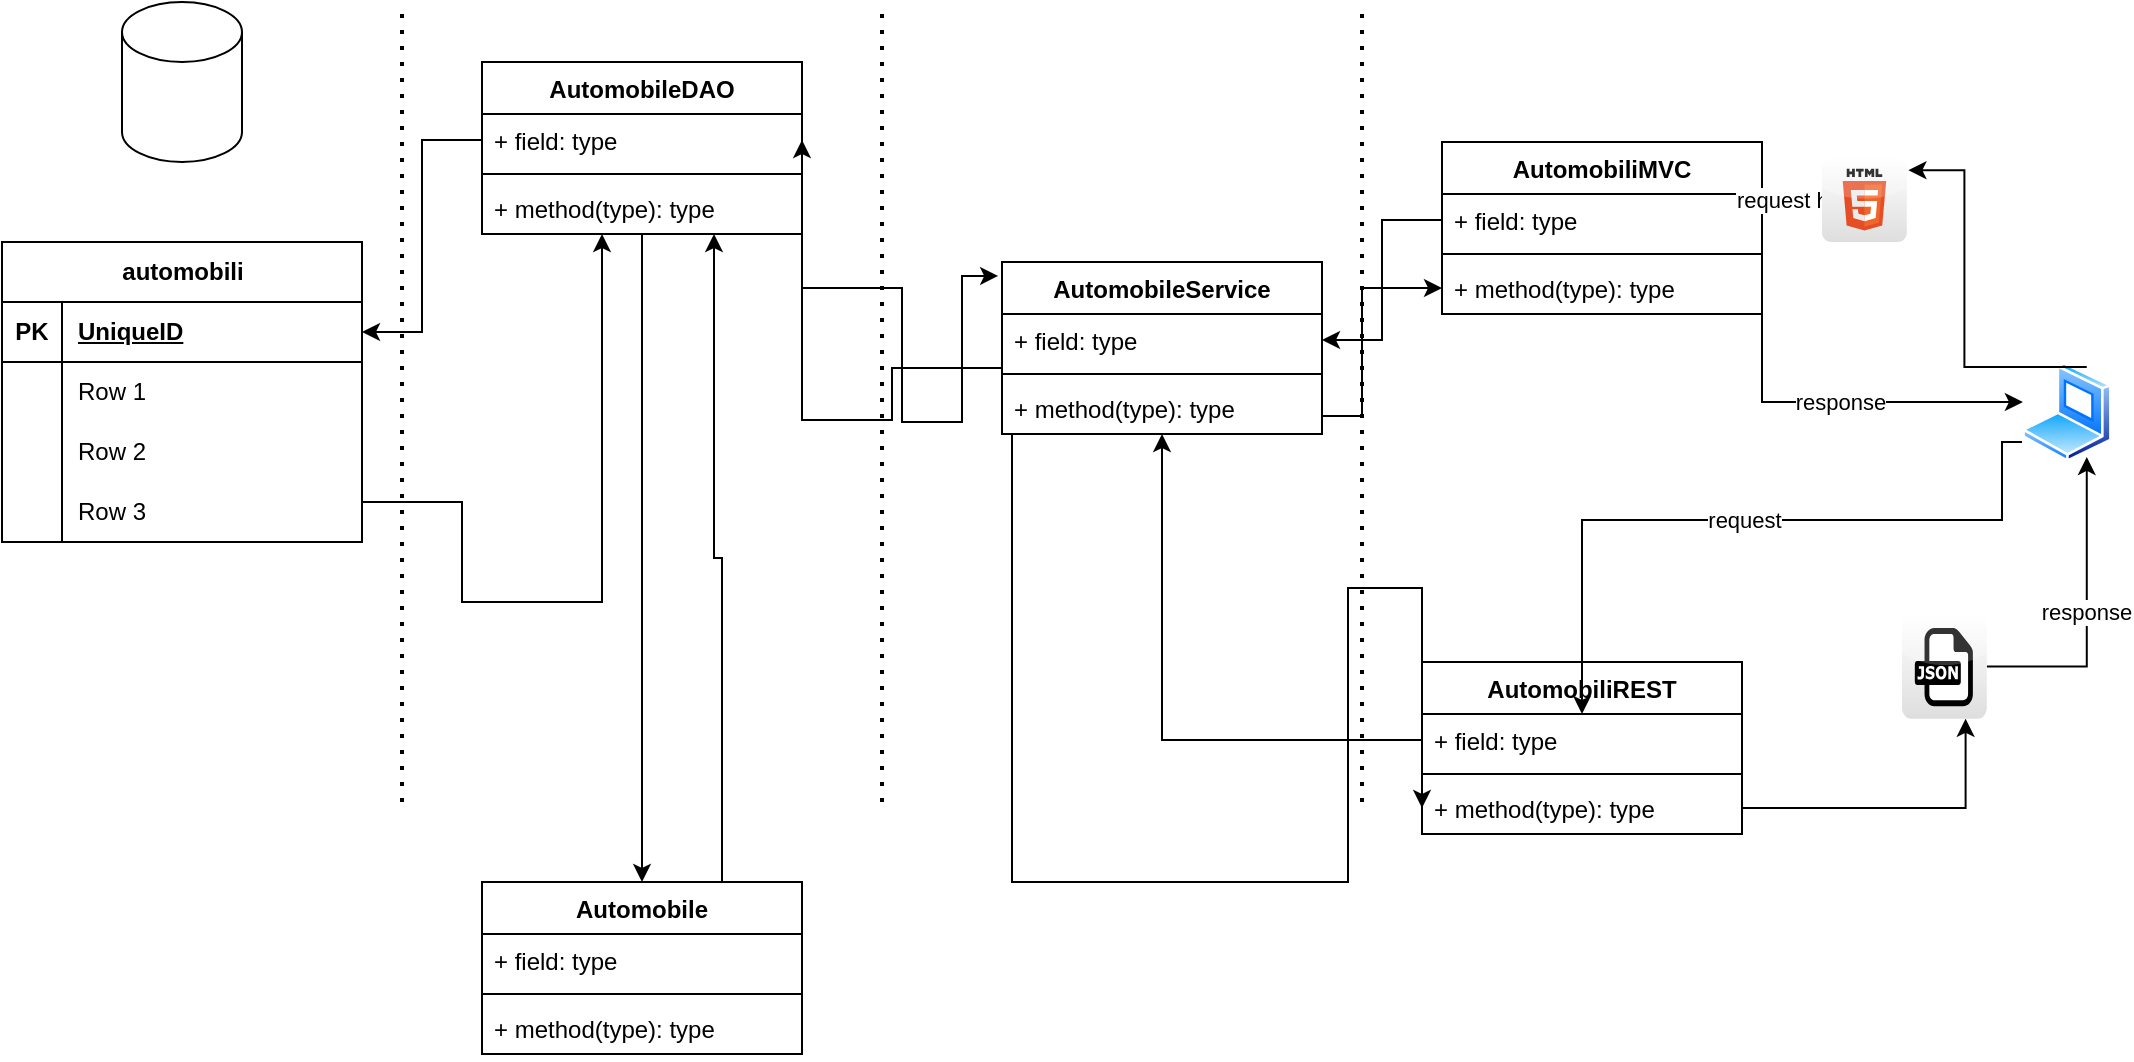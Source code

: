 <mxfile version="24.6.4" type="device">
  <diagram name="Pagina-1" id="NBGAwAPGhdPfyd8Vw9wn">
    <mxGraphModel dx="1380" dy="759" grid="1" gridSize="10" guides="1" tooltips="1" connect="1" arrows="1" fold="1" page="1" pageScale="1" pageWidth="1169" pageHeight="827" math="0" shadow="0">
      <root>
        <mxCell id="0" />
        <mxCell id="1" parent="0" />
        <mxCell id="DukMxU3wF6uWcR-IKcqc-1" value="" style="shape=cylinder3;whiteSpace=wrap;html=1;boundedLbl=1;backgroundOutline=1;size=15;" vertex="1" parent="1">
          <mxGeometry x="100" y="30" width="60" height="80" as="geometry" />
        </mxCell>
        <mxCell id="DukMxU3wF6uWcR-IKcqc-2" value="automobili" style="shape=table;startSize=30;container=1;collapsible=1;childLayout=tableLayout;fixedRows=1;rowLines=0;fontStyle=1;align=center;resizeLast=1;html=1;" vertex="1" parent="1">
          <mxGeometry x="40" y="150" width="180" height="150" as="geometry" />
        </mxCell>
        <mxCell id="DukMxU3wF6uWcR-IKcqc-3" value="" style="shape=tableRow;horizontal=0;startSize=0;swimlaneHead=0;swimlaneBody=0;fillColor=none;collapsible=0;dropTarget=0;points=[[0,0.5],[1,0.5]];portConstraint=eastwest;top=0;left=0;right=0;bottom=1;" vertex="1" parent="DukMxU3wF6uWcR-IKcqc-2">
          <mxGeometry y="30" width="180" height="30" as="geometry" />
        </mxCell>
        <mxCell id="DukMxU3wF6uWcR-IKcqc-4" value="PK" style="shape=partialRectangle;connectable=0;fillColor=none;top=0;left=0;bottom=0;right=0;fontStyle=1;overflow=hidden;whiteSpace=wrap;html=1;" vertex="1" parent="DukMxU3wF6uWcR-IKcqc-3">
          <mxGeometry width="30" height="30" as="geometry">
            <mxRectangle width="30" height="30" as="alternateBounds" />
          </mxGeometry>
        </mxCell>
        <mxCell id="DukMxU3wF6uWcR-IKcqc-5" value="UniqueID" style="shape=partialRectangle;connectable=0;fillColor=none;top=0;left=0;bottom=0;right=0;align=left;spacingLeft=6;fontStyle=5;overflow=hidden;whiteSpace=wrap;html=1;" vertex="1" parent="DukMxU3wF6uWcR-IKcqc-3">
          <mxGeometry x="30" width="150" height="30" as="geometry">
            <mxRectangle width="150" height="30" as="alternateBounds" />
          </mxGeometry>
        </mxCell>
        <mxCell id="DukMxU3wF6uWcR-IKcqc-6" value="" style="shape=tableRow;horizontal=0;startSize=0;swimlaneHead=0;swimlaneBody=0;fillColor=none;collapsible=0;dropTarget=0;points=[[0,0.5],[1,0.5]];portConstraint=eastwest;top=0;left=0;right=0;bottom=0;" vertex="1" parent="DukMxU3wF6uWcR-IKcqc-2">
          <mxGeometry y="60" width="180" height="30" as="geometry" />
        </mxCell>
        <mxCell id="DukMxU3wF6uWcR-IKcqc-7" value="" style="shape=partialRectangle;connectable=0;fillColor=none;top=0;left=0;bottom=0;right=0;editable=1;overflow=hidden;whiteSpace=wrap;html=1;" vertex="1" parent="DukMxU3wF6uWcR-IKcqc-6">
          <mxGeometry width="30" height="30" as="geometry">
            <mxRectangle width="30" height="30" as="alternateBounds" />
          </mxGeometry>
        </mxCell>
        <mxCell id="DukMxU3wF6uWcR-IKcqc-8" value="Row 1" style="shape=partialRectangle;connectable=0;fillColor=none;top=0;left=0;bottom=0;right=0;align=left;spacingLeft=6;overflow=hidden;whiteSpace=wrap;html=1;" vertex="1" parent="DukMxU3wF6uWcR-IKcqc-6">
          <mxGeometry x="30" width="150" height="30" as="geometry">
            <mxRectangle width="150" height="30" as="alternateBounds" />
          </mxGeometry>
        </mxCell>
        <mxCell id="DukMxU3wF6uWcR-IKcqc-9" value="" style="shape=tableRow;horizontal=0;startSize=0;swimlaneHead=0;swimlaneBody=0;fillColor=none;collapsible=0;dropTarget=0;points=[[0,0.5],[1,0.5]];portConstraint=eastwest;top=0;left=0;right=0;bottom=0;" vertex="1" parent="DukMxU3wF6uWcR-IKcqc-2">
          <mxGeometry y="90" width="180" height="30" as="geometry" />
        </mxCell>
        <mxCell id="DukMxU3wF6uWcR-IKcqc-10" value="" style="shape=partialRectangle;connectable=0;fillColor=none;top=0;left=0;bottom=0;right=0;editable=1;overflow=hidden;whiteSpace=wrap;html=1;" vertex="1" parent="DukMxU3wF6uWcR-IKcqc-9">
          <mxGeometry width="30" height="30" as="geometry">
            <mxRectangle width="30" height="30" as="alternateBounds" />
          </mxGeometry>
        </mxCell>
        <mxCell id="DukMxU3wF6uWcR-IKcqc-11" value="Row 2" style="shape=partialRectangle;connectable=0;fillColor=none;top=0;left=0;bottom=0;right=0;align=left;spacingLeft=6;overflow=hidden;whiteSpace=wrap;html=1;" vertex="1" parent="DukMxU3wF6uWcR-IKcqc-9">
          <mxGeometry x="30" width="150" height="30" as="geometry">
            <mxRectangle width="150" height="30" as="alternateBounds" />
          </mxGeometry>
        </mxCell>
        <mxCell id="DukMxU3wF6uWcR-IKcqc-12" value="" style="shape=tableRow;horizontal=0;startSize=0;swimlaneHead=0;swimlaneBody=0;fillColor=none;collapsible=0;dropTarget=0;points=[[0,0.5],[1,0.5]];portConstraint=eastwest;top=0;left=0;right=0;bottom=0;" vertex="1" parent="DukMxU3wF6uWcR-IKcqc-2">
          <mxGeometry y="120" width="180" height="30" as="geometry" />
        </mxCell>
        <mxCell id="DukMxU3wF6uWcR-IKcqc-13" value="" style="shape=partialRectangle;connectable=0;fillColor=none;top=0;left=0;bottom=0;right=0;editable=1;overflow=hidden;whiteSpace=wrap;html=1;" vertex="1" parent="DukMxU3wF6uWcR-IKcqc-12">
          <mxGeometry width="30" height="30" as="geometry">
            <mxRectangle width="30" height="30" as="alternateBounds" />
          </mxGeometry>
        </mxCell>
        <mxCell id="DukMxU3wF6uWcR-IKcqc-14" value="Row 3" style="shape=partialRectangle;connectable=0;fillColor=none;top=0;left=0;bottom=0;right=0;align=left;spacingLeft=6;overflow=hidden;whiteSpace=wrap;html=1;" vertex="1" parent="DukMxU3wF6uWcR-IKcqc-12">
          <mxGeometry x="30" width="150" height="30" as="geometry">
            <mxRectangle width="150" height="30" as="alternateBounds" />
          </mxGeometry>
        </mxCell>
        <mxCell id="DukMxU3wF6uWcR-IKcqc-15" value="" style="endArrow=none;dashed=1;html=1;dashPattern=1 3;strokeWidth=2;rounded=0;" edge="1" parent="1">
          <mxGeometry width="50" height="50" relative="1" as="geometry">
            <mxPoint x="240" y="430" as="sourcePoint" />
            <mxPoint x="240" y="30" as="targetPoint" />
          </mxGeometry>
        </mxCell>
        <mxCell id="DukMxU3wF6uWcR-IKcqc-25" style="edgeStyle=orthogonalEdgeStyle;rounded=0;orthogonalLoop=1;jettySize=auto;html=1;entryX=0.5;entryY=0;entryDx=0;entryDy=0;" edge="1" parent="1" source="DukMxU3wF6uWcR-IKcqc-16" target="DukMxU3wF6uWcR-IKcqc-20">
          <mxGeometry relative="1" as="geometry" />
        </mxCell>
        <mxCell id="DukMxU3wF6uWcR-IKcqc-16" value="AutomobileDAO" style="swimlane;fontStyle=1;align=center;verticalAlign=top;childLayout=stackLayout;horizontal=1;startSize=26;horizontalStack=0;resizeParent=1;resizeParentMax=0;resizeLast=0;collapsible=1;marginBottom=0;whiteSpace=wrap;html=1;" vertex="1" parent="1">
          <mxGeometry x="280" y="60" width="160" height="86" as="geometry" />
        </mxCell>
        <mxCell id="DukMxU3wF6uWcR-IKcqc-17" value="+ field: type" style="text;strokeColor=none;fillColor=none;align=left;verticalAlign=top;spacingLeft=4;spacingRight=4;overflow=hidden;rotatable=0;points=[[0,0.5],[1,0.5]];portConstraint=eastwest;whiteSpace=wrap;html=1;" vertex="1" parent="DukMxU3wF6uWcR-IKcqc-16">
          <mxGeometry y="26" width="160" height="26" as="geometry" />
        </mxCell>
        <mxCell id="DukMxU3wF6uWcR-IKcqc-18" value="" style="line;strokeWidth=1;fillColor=none;align=left;verticalAlign=middle;spacingTop=-1;spacingLeft=3;spacingRight=3;rotatable=0;labelPosition=right;points=[];portConstraint=eastwest;strokeColor=inherit;" vertex="1" parent="DukMxU3wF6uWcR-IKcqc-16">
          <mxGeometry y="52" width="160" height="8" as="geometry" />
        </mxCell>
        <mxCell id="DukMxU3wF6uWcR-IKcqc-19" value="+ method(type): type" style="text;strokeColor=none;fillColor=none;align=left;verticalAlign=top;spacingLeft=4;spacingRight=4;overflow=hidden;rotatable=0;points=[[0,0.5],[1,0.5]];portConstraint=eastwest;whiteSpace=wrap;html=1;" vertex="1" parent="DukMxU3wF6uWcR-IKcqc-16">
          <mxGeometry y="60" width="160" height="26" as="geometry" />
        </mxCell>
        <mxCell id="DukMxU3wF6uWcR-IKcqc-20" value="Automobile" style="swimlane;fontStyle=1;align=center;verticalAlign=top;childLayout=stackLayout;horizontal=1;startSize=26;horizontalStack=0;resizeParent=1;resizeParentMax=0;resizeLast=0;collapsible=1;marginBottom=0;whiteSpace=wrap;html=1;" vertex="1" parent="1">
          <mxGeometry x="280" y="470" width="160" height="86" as="geometry" />
        </mxCell>
        <mxCell id="DukMxU3wF6uWcR-IKcqc-21" value="+ field: type" style="text;strokeColor=none;fillColor=none;align=left;verticalAlign=top;spacingLeft=4;spacingRight=4;overflow=hidden;rotatable=0;points=[[0,0.5],[1,0.5]];portConstraint=eastwest;whiteSpace=wrap;html=1;" vertex="1" parent="DukMxU3wF6uWcR-IKcqc-20">
          <mxGeometry y="26" width="160" height="26" as="geometry" />
        </mxCell>
        <mxCell id="DukMxU3wF6uWcR-IKcqc-22" value="" style="line;strokeWidth=1;fillColor=none;align=left;verticalAlign=middle;spacingTop=-1;spacingLeft=3;spacingRight=3;rotatable=0;labelPosition=right;points=[];portConstraint=eastwest;strokeColor=inherit;" vertex="1" parent="DukMxU3wF6uWcR-IKcqc-20">
          <mxGeometry y="52" width="160" height="8" as="geometry" />
        </mxCell>
        <mxCell id="DukMxU3wF6uWcR-IKcqc-23" value="+ method(type): type" style="text;strokeColor=none;fillColor=none;align=left;verticalAlign=top;spacingLeft=4;spacingRight=4;overflow=hidden;rotatable=0;points=[[0,0.5],[1,0.5]];portConstraint=eastwest;whiteSpace=wrap;html=1;" vertex="1" parent="DukMxU3wF6uWcR-IKcqc-20">
          <mxGeometry y="60" width="160" height="26" as="geometry" />
        </mxCell>
        <mxCell id="DukMxU3wF6uWcR-IKcqc-24" style="edgeStyle=orthogonalEdgeStyle;rounded=0;orthogonalLoop=1;jettySize=auto;html=1;exitX=0;exitY=0.5;exitDx=0;exitDy=0;" edge="1" parent="1" source="DukMxU3wF6uWcR-IKcqc-17" target="DukMxU3wF6uWcR-IKcqc-3">
          <mxGeometry relative="1" as="geometry" />
        </mxCell>
        <mxCell id="DukMxU3wF6uWcR-IKcqc-26" value="" style="endArrow=none;dashed=1;html=1;dashPattern=1 3;strokeWidth=2;rounded=0;" edge="1" parent="1">
          <mxGeometry width="50" height="50" relative="1" as="geometry">
            <mxPoint x="480" y="430" as="sourcePoint" />
            <mxPoint x="480" y="30" as="targetPoint" />
          </mxGeometry>
        </mxCell>
        <mxCell id="DukMxU3wF6uWcR-IKcqc-45" style="edgeStyle=orthogonalEdgeStyle;rounded=0;orthogonalLoop=1;jettySize=auto;html=1;entryX=0;entryY=0.5;entryDx=0;entryDy=0;" edge="1" parent="1" source="DukMxU3wF6uWcR-IKcqc-27" target="DukMxU3wF6uWcR-IKcqc-41">
          <mxGeometry relative="1" as="geometry">
            <Array as="points">
              <mxPoint x="545" y="470" />
              <mxPoint x="713" y="470" />
              <mxPoint x="713" y="323" />
              <mxPoint x="750" y="323" />
            </Array>
          </mxGeometry>
        </mxCell>
        <mxCell id="DukMxU3wF6uWcR-IKcqc-27" value="AutomobileService" style="swimlane;fontStyle=1;align=center;verticalAlign=top;childLayout=stackLayout;horizontal=1;startSize=26;horizontalStack=0;resizeParent=1;resizeParentMax=0;resizeLast=0;collapsible=1;marginBottom=0;whiteSpace=wrap;html=1;" vertex="1" parent="1">
          <mxGeometry x="540" y="160" width="160" height="86" as="geometry" />
        </mxCell>
        <mxCell id="DukMxU3wF6uWcR-IKcqc-28" value="+ field: type" style="text;strokeColor=none;fillColor=none;align=left;verticalAlign=top;spacingLeft=4;spacingRight=4;overflow=hidden;rotatable=0;points=[[0,0.5],[1,0.5]];portConstraint=eastwest;whiteSpace=wrap;html=1;" vertex="1" parent="DukMxU3wF6uWcR-IKcqc-27">
          <mxGeometry y="26" width="160" height="26" as="geometry" />
        </mxCell>
        <mxCell id="DukMxU3wF6uWcR-IKcqc-29" value="" style="line;strokeWidth=1;fillColor=none;align=left;verticalAlign=middle;spacingTop=-1;spacingLeft=3;spacingRight=3;rotatable=0;labelPosition=right;points=[];portConstraint=eastwest;strokeColor=inherit;" vertex="1" parent="DukMxU3wF6uWcR-IKcqc-27">
          <mxGeometry y="52" width="160" height="8" as="geometry" />
        </mxCell>
        <mxCell id="DukMxU3wF6uWcR-IKcqc-30" value="+ method(type): type" style="text;strokeColor=none;fillColor=none;align=left;verticalAlign=top;spacingLeft=4;spacingRight=4;overflow=hidden;rotatable=0;points=[[0,0.5],[1,0.5]];portConstraint=eastwest;whiteSpace=wrap;html=1;" vertex="1" parent="DukMxU3wF6uWcR-IKcqc-27">
          <mxGeometry y="60" width="160" height="26" as="geometry" />
        </mxCell>
        <mxCell id="DukMxU3wF6uWcR-IKcqc-31" style="edgeStyle=orthogonalEdgeStyle;rounded=0;orthogonalLoop=1;jettySize=auto;html=1;entryX=1;entryY=0.5;entryDx=0;entryDy=0;" edge="1" parent="1" source="DukMxU3wF6uWcR-IKcqc-27" target="DukMxU3wF6uWcR-IKcqc-17">
          <mxGeometry relative="1" as="geometry">
            <Array as="points">
              <mxPoint x="485" y="213" />
              <mxPoint x="485" y="239" />
            </Array>
          </mxGeometry>
        </mxCell>
        <mxCell id="DukMxU3wF6uWcR-IKcqc-32" style="edgeStyle=orthogonalEdgeStyle;rounded=0;orthogonalLoop=1;jettySize=auto;html=1;exitX=1;exitY=0.5;exitDx=0;exitDy=0;entryX=-0.012;entryY=0.081;entryDx=0;entryDy=0;entryPerimeter=0;" edge="1" parent="1" source="DukMxU3wF6uWcR-IKcqc-19" target="DukMxU3wF6uWcR-IKcqc-27">
          <mxGeometry relative="1" as="geometry">
            <Array as="points">
              <mxPoint x="450" y="173" />
              <mxPoint x="490" y="173" />
              <mxPoint x="490" y="240" />
              <mxPoint x="520" y="240" />
              <mxPoint x="520" y="181" />
            </Array>
          </mxGeometry>
        </mxCell>
        <mxCell id="DukMxU3wF6uWcR-IKcqc-33" value="" style="endArrow=none;dashed=1;html=1;dashPattern=1 3;strokeWidth=2;rounded=0;" edge="1" parent="1">
          <mxGeometry width="50" height="50" relative="1" as="geometry">
            <mxPoint x="720" y="430" as="sourcePoint" />
            <mxPoint x="720" y="30" as="targetPoint" />
          </mxGeometry>
        </mxCell>
        <mxCell id="DukMxU3wF6uWcR-IKcqc-34" value="AutomobiliMVC" style="swimlane;fontStyle=1;align=center;verticalAlign=top;childLayout=stackLayout;horizontal=1;startSize=26;horizontalStack=0;resizeParent=1;resizeParentMax=0;resizeLast=0;collapsible=1;marginBottom=0;whiteSpace=wrap;html=1;" vertex="1" parent="1">
          <mxGeometry x="760" y="100" width="160" height="86" as="geometry" />
        </mxCell>
        <mxCell id="DukMxU3wF6uWcR-IKcqc-35" value="+ field: type" style="text;strokeColor=none;fillColor=none;align=left;verticalAlign=top;spacingLeft=4;spacingRight=4;overflow=hidden;rotatable=0;points=[[0,0.5],[1,0.5]];portConstraint=eastwest;whiteSpace=wrap;html=1;" vertex="1" parent="DukMxU3wF6uWcR-IKcqc-34">
          <mxGeometry y="26" width="160" height="26" as="geometry" />
        </mxCell>
        <mxCell id="DukMxU3wF6uWcR-IKcqc-36" value="" style="line;strokeWidth=1;fillColor=none;align=left;verticalAlign=middle;spacingTop=-1;spacingLeft=3;spacingRight=3;rotatable=0;labelPosition=right;points=[];portConstraint=eastwest;strokeColor=inherit;" vertex="1" parent="DukMxU3wF6uWcR-IKcqc-34">
          <mxGeometry y="52" width="160" height="8" as="geometry" />
        </mxCell>
        <mxCell id="DukMxU3wF6uWcR-IKcqc-37" value="+ method(type): type" style="text;strokeColor=none;fillColor=none;align=left;verticalAlign=top;spacingLeft=4;spacingRight=4;overflow=hidden;rotatable=0;points=[[0,0.5],[1,0.5]];portConstraint=eastwest;whiteSpace=wrap;html=1;" vertex="1" parent="DukMxU3wF6uWcR-IKcqc-34">
          <mxGeometry y="60" width="160" height="26" as="geometry" />
        </mxCell>
        <mxCell id="DukMxU3wF6uWcR-IKcqc-38" value="AutomobiliREST&lt;div&gt;&lt;br&gt;&lt;/div&gt;" style="swimlane;fontStyle=1;align=center;verticalAlign=top;childLayout=stackLayout;horizontal=1;startSize=26;horizontalStack=0;resizeParent=1;resizeParentMax=0;resizeLast=0;collapsible=1;marginBottom=0;whiteSpace=wrap;html=1;" vertex="1" parent="1">
          <mxGeometry x="750" y="360" width="160" height="86" as="geometry" />
        </mxCell>
        <mxCell id="DukMxU3wF6uWcR-IKcqc-39" value="+ field: type" style="text;strokeColor=none;fillColor=none;align=left;verticalAlign=top;spacingLeft=4;spacingRight=4;overflow=hidden;rotatable=0;points=[[0,0.5],[1,0.5]];portConstraint=eastwest;whiteSpace=wrap;html=1;" vertex="1" parent="DukMxU3wF6uWcR-IKcqc-38">
          <mxGeometry y="26" width="160" height="26" as="geometry" />
        </mxCell>
        <mxCell id="DukMxU3wF6uWcR-IKcqc-40" value="" style="line;strokeWidth=1;fillColor=none;align=left;verticalAlign=middle;spacingTop=-1;spacingLeft=3;spacingRight=3;rotatable=0;labelPosition=right;points=[];portConstraint=eastwest;strokeColor=inherit;" vertex="1" parent="DukMxU3wF6uWcR-IKcqc-38">
          <mxGeometry y="52" width="160" height="8" as="geometry" />
        </mxCell>
        <mxCell id="DukMxU3wF6uWcR-IKcqc-41" value="+ method(type): type" style="text;strokeColor=none;fillColor=none;align=left;verticalAlign=top;spacingLeft=4;spacingRight=4;overflow=hidden;rotatable=0;points=[[0,0.5],[1,0.5]];portConstraint=eastwest;whiteSpace=wrap;html=1;" vertex="1" parent="DukMxU3wF6uWcR-IKcqc-38">
          <mxGeometry y="60" width="160" height="26" as="geometry" />
        </mxCell>
        <mxCell id="DukMxU3wF6uWcR-IKcqc-42" style="edgeStyle=orthogonalEdgeStyle;rounded=0;orthogonalLoop=1;jettySize=auto;html=1;exitX=0;exitY=0.5;exitDx=0;exitDy=0;entryX=1;entryY=0.5;entryDx=0;entryDy=0;" edge="1" parent="1" source="DukMxU3wF6uWcR-IKcqc-35" target="DukMxU3wF6uWcR-IKcqc-28">
          <mxGeometry relative="1" as="geometry" />
        </mxCell>
        <mxCell id="DukMxU3wF6uWcR-IKcqc-43" style="edgeStyle=orthogonalEdgeStyle;rounded=0;orthogonalLoop=1;jettySize=auto;html=1;exitX=1;exitY=0.5;exitDx=0;exitDy=0;" edge="1" parent="1" source="DukMxU3wF6uWcR-IKcqc-30" target="DukMxU3wF6uWcR-IKcqc-37">
          <mxGeometry relative="1" as="geometry">
            <Array as="points">
              <mxPoint x="720" y="237" />
              <mxPoint x="720" y="173" />
            </Array>
          </mxGeometry>
        </mxCell>
        <mxCell id="DukMxU3wF6uWcR-IKcqc-44" style="edgeStyle=orthogonalEdgeStyle;rounded=0;orthogonalLoop=1;jettySize=auto;html=1;exitX=0;exitY=0.5;exitDx=0;exitDy=0;" edge="1" parent="1" source="DukMxU3wF6uWcR-IKcqc-39" target="DukMxU3wF6uWcR-IKcqc-27">
          <mxGeometry relative="1" as="geometry" />
        </mxCell>
        <mxCell id="DukMxU3wF6uWcR-IKcqc-48" value="request" style="edgeStyle=orthogonalEdgeStyle;rounded=0;orthogonalLoop=1;jettySize=auto;html=1;" edge="1" parent="1" target="DukMxU3wF6uWcR-IKcqc-39">
          <mxGeometry relative="1" as="geometry">
            <mxPoint x="940" y="330" as="targetPoint" />
            <mxPoint x="1050" y="250" as="sourcePoint" />
            <Array as="points">
              <mxPoint x="1040" y="250" />
              <mxPoint x="1040" y="289" />
            </Array>
          </mxGeometry>
        </mxCell>
        <mxCell id="DukMxU3wF6uWcR-IKcqc-46" value="" style="image;aspect=fixed;perimeter=ellipsePerimeter;html=1;align=center;shadow=0;dashed=0;spacingTop=3;image=img/lib/active_directory/laptop_client.svg;" vertex="1" parent="1">
          <mxGeometry x="1050" y="210" width="45" height="50" as="geometry" />
        </mxCell>
        <mxCell id="DukMxU3wF6uWcR-IKcqc-47" value="request http" style="edgeStyle=orthogonalEdgeStyle;rounded=0;orthogonalLoop=1;jettySize=auto;html=1;entryX=1.019;entryY=0.154;entryDx=0;entryDy=0;entryPerimeter=0;" edge="1" parent="1" source="DukMxU3wF6uWcR-IKcqc-55" target="DukMxU3wF6uWcR-IKcqc-35">
          <mxGeometry relative="1" as="geometry" />
        </mxCell>
        <mxCell id="DukMxU3wF6uWcR-IKcqc-49" style="edgeStyle=orthogonalEdgeStyle;rounded=0;orthogonalLoop=1;jettySize=auto;html=1;exitX=1;exitY=0.5;exitDx=0;exitDy=0;" edge="1" parent="1" source="DukMxU3wF6uWcR-IKcqc-9" target="DukMxU3wF6uWcR-IKcqc-19">
          <mxGeometry relative="1" as="geometry">
            <Array as="points">
              <mxPoint x="220" y="280" />
              <mxPoint x="270" y="280" />
              <mxPoint x="270" y="330" />
              <mxPoint x="340" y="330" />
            </Array>
          </mxGeometry>
        </mxCell>
        <mxCell id="DukMxU3wF6uWcR-IKcqc-50" style="edgeStyle=orthogonalEdgeStyle;rounded=0;orthogonalLoop=1;jettySize=auto;html=1;exitX=0.75;exitY=0;exitDx=0;exitDy=0;entryX=0.725;entryY=1;entryDx=0;entryDy=0;entryPerimeter=0;" edge="1" parent="1" source="DukMxU3wF6uWcR-IKcqc-20" target="DukMxU3wF6uWcR-IKcqc-19">
          <mxGeometry relative="1" as="geometry" />
        </mxCell>
        <mxCell id="DukMxU3wF6uWcR-IKcqc-51" value="response" style="edgeStyle=orthogonalEdgeStyle;rounded=0;orthogonalLoop=1;jettySize=auto;html=1;exitX=1;exitY=0.5;exitDx=0;exitDy=0;" edge="1" parent="1" source="DukMxU3wF6uWcR-IKcqc-37" target="DukMxU3wF6uWcR-IKcqc-46">
          <mxGeometry x="0.024" relative="1" as="geometry">
            <Array as="points">
              <mxPoint x="920" y="230" />
            </Array>
            <mxPoint as="offset" />
          </mxGeometry>
        </mxCell>
        <mxCell id="DukMxU3wF6uWcR-IKcqc-52" value="response" style="edgeStyle=orthogonalEdgeStyle;rounded=0;orthogonalLoop=1;jettySize=auto;html=1;exitX=1;exitY=0.5;exitDx=0;exitDy=0;entryX=0.75;entryY=1;entryDx=0;entryDy=0;" edge="1" parent="1" source="DukMxU3wF6uWcR-IKcqc-53" target="DukMxU3wF6uWcR-IKcqc-46">
          <mxGeometry relative="1" as="geometry" />
        </mxCell>
        <mxCell id="DukMxU3wF6uWcR-IKcqc-54" value="" style="edgeStyle=orthogonalEdgeStyle;rounded=0;orthogonalLoop=1;jettySize=auto;html=1;exitX=1;exitY=0.5;exitDx=0;exitDy=0;entryX=0.75;entryY=1;entryDx=0;entryDy=0;" edge="1" parent="1" source="DukMxU3wF6uWcR-IKcqc-41" target="DukMxU3wF6uWcR-IKcqc-53">
          <mxGeometry relative="1" as="geometry">
            <mxPoint x="920" y="323" as="sourcePoint" />
            <mxPoint x="1072" y="247" as="targetPoint" />
          </mxGeometry>
        </mxCell>
        <mxCell id="DukMxU3wF6uWcR-IKcqc-53" value="" style="dashed=0;outlineConnect=0;html=1;align=center;labelPosition=center;verticalLabelPosition=bottom;verticalAlign=top;shape=mxgraph.webicons.json;gradientColor=#DFDEDE" vertex="1" parent="1">
          <mxGeometry x="990" y="336" width="42.4" height="52.4" as="geometry" />
        </mxCell>
        <mxCell id="DukMxU3wF6uWcR-IKcqc-56" value="" style="edgeStyle=orthogonalEdgeStyle;rounded=0;orthogonalLoop=1;jettySize=auto;html=1;entryX=1.019;entryY=0.154;entryDx=0;entryDy=0;entryPerimeter=0;exitX=0.75;exitY=0;exitDx=0;exitDy=0;" edge="1" parent="1" source="DukMxU3wF6uWcR-IKcqc-46" target="DukMxU3wF6uWcR-IKcqc-55">
          <mxGeometry relative="1" as="geometry">
            <mxPoint x="1063" y="200" as="sourcePoint" />
            <mxPoint x="923" y="130" as="targetPoint" />
          </mxGeometry>
        </mxCell>
        <mxCell id="DukMxU3wF6uWcR-IKcqc-55" value="" style="dashed=0;outlineConnect=0;html=1;align=center;labelPosition=center;verticalLabelPosition=bottom;verticalAlign=top;shape=mxgraph.webicons.html5;gradientColor=#DFDEDE" vertex="1" parent="1">
          <mxGeometry x="950" y="107.6" width="42.4" height="42.4" as="geometry" />
        </mxCell>
      </root>
    </mxGraphModel>
  </diagram>
</mxfile>
